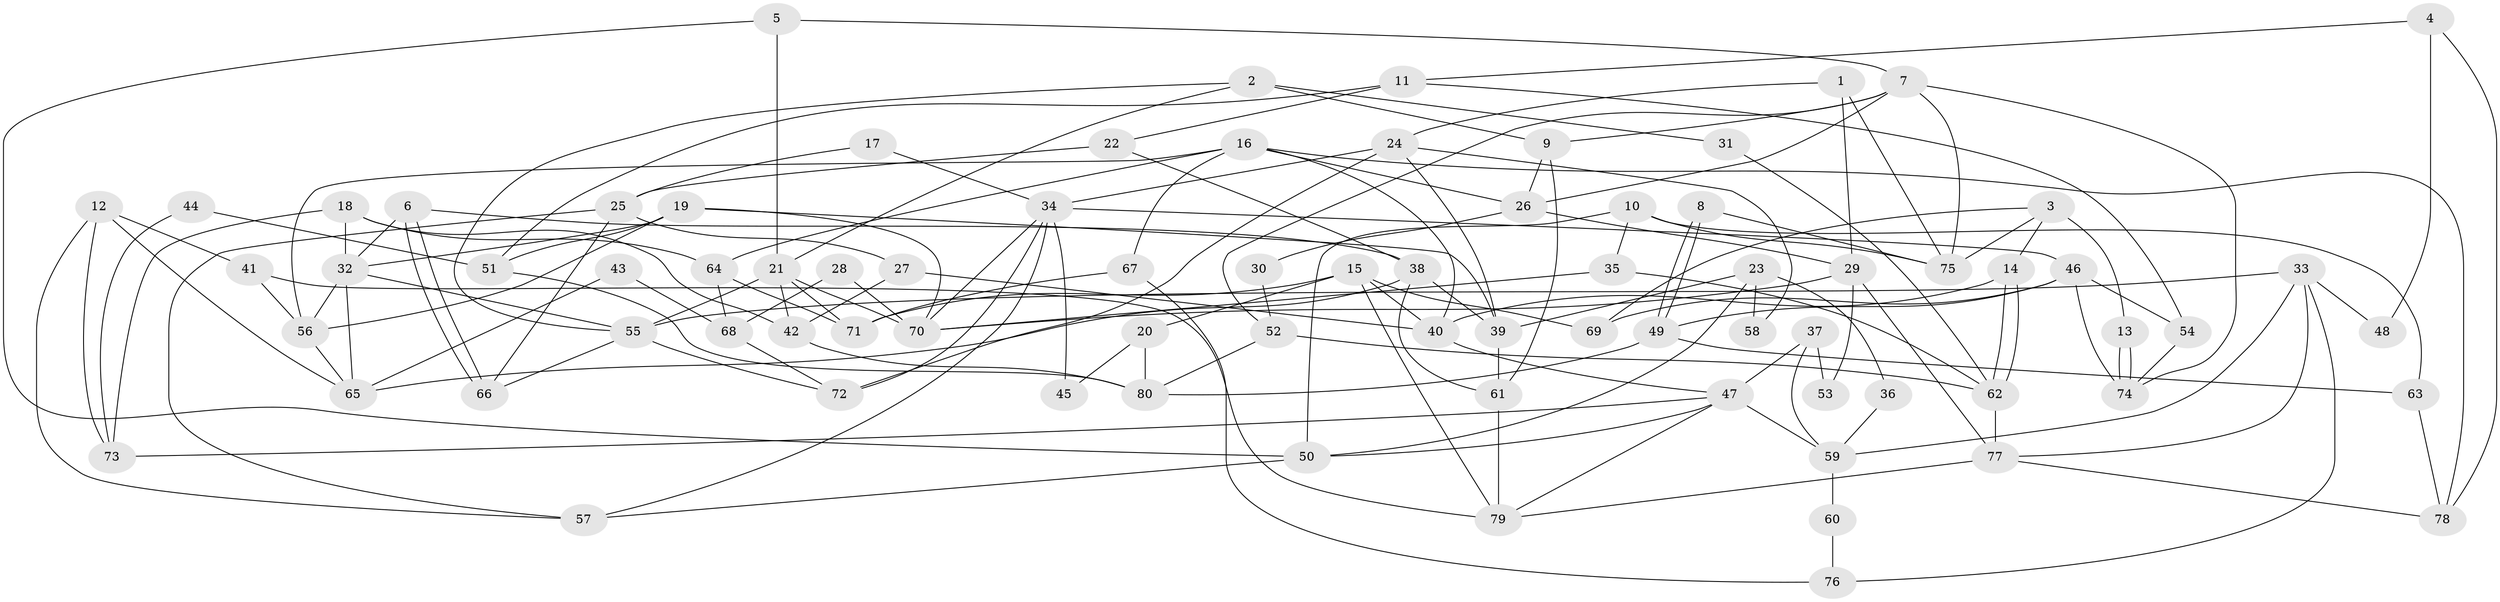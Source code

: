 // coarse degree distribution, {6: 0.14285714285714285, 4: 0.24489795918367346, 5: 0.20408163265306123, 7: 0.061224489795918366, 2: 0.10204081632653061, 3: 0.12244897959183673, 9: 0.061224489795918366, 8: 0.061224489795918366}
// Generated by graph-tools (version 1.1) at 2025/52/02/27/25 19:52:08]
// undirected, 80 vertices, 160 edges
graph export_dot {
graph [start="1"]
  node [color=gray90,style=filled];
  1;
  2;
  3;
  4;
  5;
  6;
  7;
  8;
  9;
  10;
  11;
  12;
  13;
  14;
  15;
  16;
  17;
  18;
  19;
  20;
  21;
  22;
  23;
  24;
  25;
  26;
  27;
  28;
  29;
  30;
  31;
  32;
  33;
  34;
  35;
  36;
  37;
  38;
  39;
  40;
  41;
  42;
  43;
  44;
  45;
  46;
  47;
  48;
  49;
  50;
  51;
  52;
  53;
  54;
  55;
  56;
  57;
  58;
  59;
  60;
  61;
  62;
  63;
  64;
  65;
  66;
  67;
  68;
  69;
  70;
  71;
  72;
  73;
  74;
  75;
  76;
  77;
  78;
  79;
  80;
  1 -- 29;
  1 -- 24;
  1 -- 75;
  2 -- 55;
  2 -- 21;
  2 -- 9;
  2 -- 31;
  3 -- 69;
  3 -- 14;
  3 -- 13;
  3 -- 75;
  4 -- 11;
  4 -- 78;
  4 -- 48;
  5 -- 7;
  5 -- 21;
  5 -- 50;
  6 -- 38;
  6 -- 66;
  6 -- 66;
  6 -- 32;
  7 -- 75;
  7 -- 26;
  7 -- 9;
  7 -- 52;
  7 -- 74;
  8 -- 49;
  8 -- 49;
  8 -- 75;
  9 -- 26;
  9 -- 61;
  10 -- 75;
  10 -- 50;
  10 -- 35;
  10 -- 63;
  11 -- 22;
  11 -- 54;
  11 -- 51;
  12 -- 73;
  12 -- 41;
  12 -- 57;
  12 -- 65;
  13 -- 74;
  13 -- 74;
  14 -- 40;
  14 -- 62;
  14 -- 62;
  15 -- 79;
  15 -- 40;
  15 -- 20;
  15 -- 69;
  15 -- 71;
  16 -- 56;
  16 -- 64;
  16 -- 26;
  16 -- 40;
  16 -- 67;
  16 -- 78;
  17 -- 34;
  17 -- 25;
  18 -- 42;
  18 -- 32;
  18 -- 64;
  18 -- 73;
  19 -- 39;
  19 -- 32;
  19 -- 51;
  19 -- 56;
  19 -- 70;
  20 -- 80;
  20 -- 45;
  21 -- 70;
  21 -- 42;
  21 -- 55;
  21 -- 71;
  22 -- 25;
  22 -- 38;
  23 -- 39;
  23 -- 50;
  23 -- 36;
  23 -- 58;
  24 -- 72;
  24 -- 34;
  24 -- 39;
  24 -- 58;
  25 -- 57;
  25 -- 66;
  25 -- 27;
  26 -- 29;
  26 -- 30;
  27 -- 40;
  27 -- 42;
  28 -- 68;
  28 -- 70;
  29 -- 70;
  29 -- 53;
  29 -- 77;
  30 -- 52;
  31 -- 62;
  32 -- 56;
  32 -- 55;
  32 -- 65;
  33 -- 77;
  33 -- 55;
  33 -- 48;
  33 -- 59;
  33 -- 76;
  34 -- 46;
  34 -- 70;
  34 -- 45;
  34 -- 57;
  34 -- 72;
  35 -- 62;
  35 -- 70;
  36 -- 59;
  37 -- 47;
  37 -- 59;
  37 -- 53;
  38 -- 65;
  38 -- 39;
  38 -- 61;
  39 -- 61;
  40 -- 47;
  41 -- 79;
  41 -- 56;
  42 -- 80;
  43 -- 65;
  43 -- 68;
  44 -- 51;
  44 -- 73;
  46 -- 74;
  46 -- 49;
  46 -- 54;
  46 -- 69;
  47 -- 79;
  47 -- 50;
  47 -- 59;
  47 -- 73;
  49 -- 80;
  49 -- 63;
  50 -- 57;
  51 -- 80;
  52 -- 62;
  52 -- 80;
  54 -- 74;
  55 -- 66;
  55 -- 72;
  56 -- 65;
  59 -- 60;
  60 -- 76;
  61 -- 79;
  62 -- 77;
  63 -- 78;
  64 -- 71;
  64 -- 68;
  67 -- 71;
  67 -- 76;
  68 -- 72;
  77 -- 78;
  77 -- 79;
}

